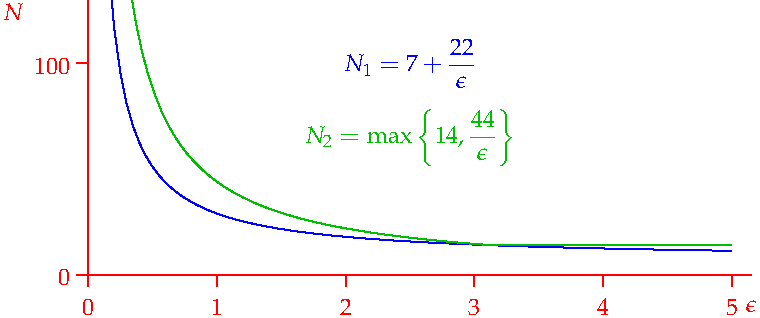 settings.tex="pdflatex";

texpreamble("\usepackage{amsmath}
\usepackage{amsthm,amssymb}
\usepackage{mathpazo}
\usepackage[svgnames]{xcolor}
");
import graph;

size(380,160,IgnoreAspect);

real N(real x){return 7+22/x;}
real M(real x){return max(14,44/x);}


//for(int i=3; i<=100; ++i){
	//dot((i/100,M(i/100)),heavygreen);
	//dot((i/100,N(i/100)),blue);
	//}
	
draw(graph(N,0.05,5),blue);
draw(graph(M,0.07,5),heavygreen);

clip(box((0,0),(5,130)));

label("$\displaystyle N_1=7+\frac{22}{\epsilon}$",(2.5,100),blue);
label("$\displaystyle N_2=\max\left\{14,\frac{44}{\epsilon}\right\}$",(2.5,65),heavygreen);



xaxis(0,5.15,red,RightTicks(new real[]{0,1,2,3,4,5}));
yaxis("$N$",0,red,LeftTicks(new real[]{0,100,200,300}));

labelx("$\epsilon$",5.15,2S,red);